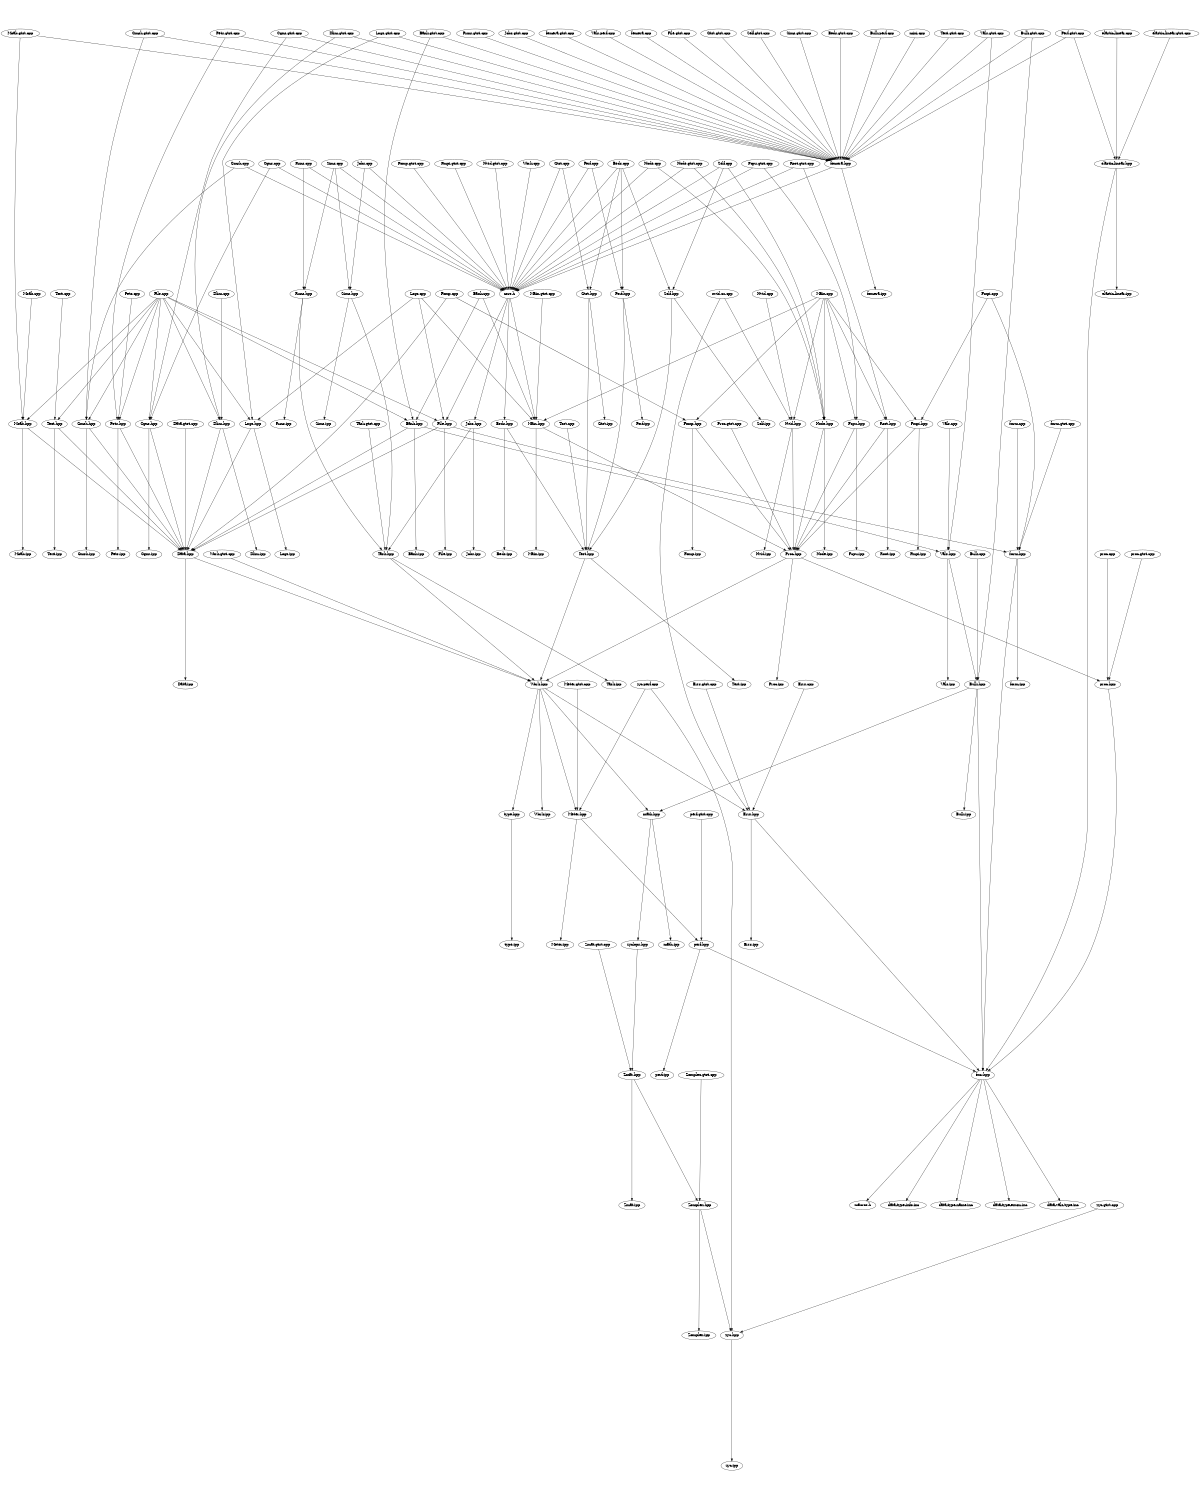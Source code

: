 digraph "source tree" {
    overlap=scale;
    size="8,10";
    ratio="fill";
    fontsize="16";
    fontname="Helvetica";
	clusterrank="local";
	"Text.hpp" -> "Text.ipp"
	"Runs.cpp" -> "Runs.hpp"
	"nvid.cu.cpp" -> "Nvid.hpp"
	"Moab.hpp" -> "Data.hpp"
	"Work.hpp" -> "Work.ipp"
	"Gmsh.hpp" -> "Gmsh.ipp"
	"zyc.hpp" -> "zyc.ipp"
	"Sims.hpp" -> "Task.hpp"
	"fmr.hpp" -> "data-type-info.inc"
	"Task.hpp" -> "Task.ipp"
	"Main.cpp" -> "Nvid.hpp"
	"Sims.cpp" -> "Runs.hpp"
	"Moab.gtst.cpp" -> "Moab.hpp"
	"Cgns.gtst.cpp" -> "Cgns.hpp"
	"Proc.hpp" -> "proc.hpp"
	"type.hpp" -> "type.ipp"
	"Node.gtst.cpp" -> "core.h"
	"Nvid.hpp" -> "Proc.hpp"
	"Dlim.gtst.cpp" -> "femera.hpp"
	"femera.hpp" -> "core.h"
	"Jobs.gtst.cpp" -> "femera.hpp"
	"Beds.cpp" -> "core.h"
	"Vals.hpp" -> "Bulk.hpp"
	"Runs.hpp" -> "Task.hpp"
	"Proc.gtst.cpp" -> "Proc.hpp"
	"Errs.hpp" -> "fmr.hpp"
	"Gtst.cpp" -> "Gtst.hpp"
	"Task.gtst.cpp" -> "Task.hpp"
	"fmr.hpp" -> "data-type-name.inc"
	"Pets.gtst.cpp" -> "Pets.hpp"
	"Jobs.cpp" -> "core.h"
	"Work.hpp" -> "Errs.hpp"
	"femera.gtst.cpp" -> "femera.hpp"
	"Nvid.cpp" -> "Nvid.hpp"
	"Node.hpp" -> "Proc.hpp"
	"Bank.gtst.cpp" -> "Bank.hpp"
	"Self.cpp" -> "Node.hpp"
	"Fomp.cpp" -> "Data.hpp"
	"Fcpu.gtst.cpp" -> "Fcpu.hpp"
	"Main.cpp" -> "Node.hpp"
	"Errs.cpp" -> "Errs.hpp"
	"Dlim.cpp" -> "Dlim.hpp"
	"Text.cpp" -> "Text.hpp"
	"Cgns.cpp" -> "core.h"
	"Bank.hpp" -> "Data.hpp"
	"Sims.hpp" -> "Sims.ipp"
	"Fmpi.cpp" -> "Fmpi.hpp"
	"perf.hpp" -> "fmr.hpp"
	"elastic-linear.gtst.cpp" -> "elastic-linear.hpp"
	"Dlim.gtst.cpp" -> "Dlim.hpp"
	"Root.hpp" -> "Root.ipp"
	"Self.cpp" -> "Self.hpp"
	"File.cpp" -> "File.hpp"
	"Pets.gtst.cpp" -> "femera.hpp"
	"Fcpu.hpp" -> "Fcpu.ipp"
	"Node.cpp" -> "core.h"
	"Jobs.cpp" -> "Sims.hpp"
	"Beds.cpp" -> "Self.hpp"
	"Gmsh.hpp" -> "Data.hpp"
	"elastic-linear.hpp" -> "fmr.hpp"
	"Gmsh.gtst.cpp" -> "femera.hpp"
	"Gtst.hpp" -> "Gtst.ipp"
	"form.hpp" -> "fmr.hpp"
	"nvid.cu.cpp" -> "Errs.hpp"
	"Nvid.hpp" -> "Nvid.ipp"
	"Vals.perf.cpp" -> "femera.hpp"
	"Root.gtst.cpp" -> "Root.hpp"
	"femera.cpp" -> "femera.hpp"
	"Perf.hpp" -> "Perf.ipp"
	"Gmsh.cpp" -> "Gmsh.hpp"
	"Main.hpp" -> "Main.ipp"
	"File.cpp" -> "Gmsh.hpp"
	"Moab.cpp" -> "Moab.hpp"
	"Beds.cpp" -> "Gtst.hpp"
	"Main.cpp" -> "Main.hpp"
	"Sims.cpp" -> "Sims.hpp"
	"Logs.cpp" -> "File.hpp"
	"File.cpp" -> "Dlim.hpp"
	"Pets.cpp" -> "Pets.hpp"
	"Node.hpp" -> "Node.ipp"
	"Zmat.gtst.cpp" -> "Zmat.hpp"
	"Bulk.hpp" -> "Bulk.ipp"
	"File.cpp" -> "Logs.hpp"
	"File.hpp" -> "File.ipp"
	"Beds.hpp" -> "Test.hpp"
	"Fomp.hpp" -> "Proc.hpp"
	"Node.cpp" -> "Node.hpp"
	"Bank.hpp" -> "Vals.hpp"
	"femera.hpp" -> "femera.ipp"
	"File.gtst.cpp" -> "femera.hpp"
	"zyc.gtst.cpp" -> "zyc.hpp"
	"Sims.cpp" -> "core.h"
	"proc.gtst.cpp" -> "proc.hpp"
	"Bank.hpp" -> "Bank.ipp"
	"Perf.cpp" -> "Perf.hpp"
	"Gtst.gtst.cpp" -> "femera.hpp"
	"Fomp.cpp" -> "Fomp.hpp"
	"math.hpp" -> "zyclops.hpp"
	"Work.hpp" -> "type.hpp"
	"perf.gtst.cpp" -> "perf.hpp"
	"Self.hpp" -> "Test.hpp"
	"Bank.cpp" -> "Bank.hpp"
	"Gmsh.cpp" -> "core.h"
	"Data.hpp" -> "Data.ipp"
	"Fcpu.gtst.cpp" -> "core.h"
	"Fomp.gtst.cpp" -> "core.h"
	"zyc.perf.cpp" -> "Meter.hpp"
	"File.cpp" -> "Text.hpp"
	"fmr.hpp" -> "data-type-enum.inc"
	"Jobs.hpp" -> "Task.hpp"
	"Zomplex.gtst.cpp" -> "Zomplex.hpp"
	"File.hpp" -> "form.hpp"
	"core.h" -> "Jobs.hpp"
	"Meter.gtst.cpp" -> "Meter.hpp"
	"Cgns.cpp" -> "Cgns.hpp"
	"Test.hpp" -> "Test.ipp"
	"Vals.gtst.cpp" -> "Vals.hpp"
	"Self.gtst.cpp" -> "femera.hpp"
	"form.gtst.cpp" -> "form.hpp"
	"Runs.hpp" -> "Runs.ipp"
	"Meter.hpp" -> "Meter.ipp"
	"Self.cpp" -> "core.h"
	"core.h" -> "File.hpp"
	"Main.cpp" -> "Root.hpp"
	"Work.hpp" -> "math.hpp"
	"Gmsh.gtst.cpp" -> "Gmsh.hpp"
	"File.cpp" -> "Pets.hpp"
	"Zomplex.hpp" -> "Zomplex.ipp"
	"Perf.gtst.cpp" -> "elastic-linear.hpp"
	"Text.hpp" -> "Data.hpp"
	"core.h" -> "Beds.hpp"
	"Bulk.cpp" -> "Bulk.hpp"
	"Vals.cpp" -> "Vals.hpp"
	"Zmat.hpp" -> "Zmat.ipp"
	"Cgns.gtst.cpp" -> "femera.hpp"
	"Zmat.hpp" -> "Zomplex.hpp"
	"Sims.gtst.cpp" -> "femera.hpp"
	"Bank.cpp" -> "Main.hpp"
	"Main.cpp" -> "Fmpi.hpp"
	"Fcpu.hpp" -> "Proc.hpp"
	"Logs.hpp" -> "Data.hpp"
	"Beds.gtst.cpp" -> "femera.hpp"
	"Root.hpp" -> "Proc.hpp"
	"Root.gtst.cpp" -> "core.h"
	"File.cpp" -> "Bank.hpp"
	"Fmpi.hpp" -> "Proc.hpp"
	"Cgns.hpp" -> "Cgns.ipp"
	"Fmpi.hpp" -> "Fmpi.ipp"
	"Moab.gtst.cpp" -> "femera.hpp"
	"Proc.hpp" -> "Work.hpp"
	"Logs.cpp" -> "Main.hpp"
	"math.hpp" -> "math.ipp"
	"Runs.cpp" -> "core.h"
	"elastic-linear.hpp" -> "elastic-linear.ipp"
	"Fmpi.gtst.cpp" -> "core.h"
	"Test.cpp" -> "Test.hpp"
	"Logs.cpp" -> "Logs.hpp"
	"Perf.cpp" -> "core.h"
	"fmr.hpp" -> "data-vals-type.inc"
	"Data.gtst.cpp" -> "Data.hpp"
	"Dlim.hpp" -> "Data.hpp"
	"Main.cpp" -> "Fcpu.hpp"
	"proc.hpp" -> "fmr.hpp"
	"Self.hpp" -> "Self.ipp"
	"Node.gtst.cpp" -> "Node.hpp"
	"File.cpp" -> "Moab.hpp"
	"Logs.gtst.cpp" -> "Logs.hpp"
	"Bulk.perf.cpp" -> "femera.hpp"
	"mini.cpp" -> "femera.hpp"
	"Bulk.gtst.cpp" -> "Bulk.hpp"
	"perf.hpp" -> "perf.ipp"
	"form.hpp" -> "form.ipp"
	"Pets.hpp" -> "Pets.ipp"
	"Gtst.hpp" -> "Test.hpp"
	"File.hpp" -> "Data.hpp"
	"Text.gtst.cpp" -> "femera.hpp"
	"Bank.gtst.cpp" -> "femera.hpp"
	"Bulk.hpp" -> "fmr.hpp"
	"Logs.hpp" -> "Logs.ipp"
	"Vals.hpp" -> "Vals.ipp"
	"Bulk.gtst.cpp" -> "femera.hpp"
	"Proc.hpp" -> "Proc.ipp"
	"Work.hpp" -> "Meter.hpp"
	"fmr.hpp" -> "macros.h"
	"Zomplex.hpp" -> "zyc.hpp"
	"proc.cpp" -> "proc.hpp"
	"Logs.gtst.cpp" -> "femera.hpp"
	"Main.gtst.cpp" -> "Main.hpp"
	"Data.hpp" -> "Work.hpp"
	"Vals.gtst.cpp" -> "femera.hpp"
	"Task.hpp" -> "Work.hpp"
	"zyc.perf.cpp" -> "zyc.hpp"
	"Runs.gtst.cpp" -> "femera.hpp"
	"File.cpp" -> "Cgns.hpp"
	"form.cpp" -> "form.hpp"
	"Moab.hpp" -> "Moab.ipp"
	"Main.hpp" -> "Proc.hpp"
	"Work.gtst.cpp" -> "Work.hpp"
	"elastic-linear.cpp" -> "elastic-linear.hpp"
	"Gtst.cpp" -> "core.h"
	"Nvid.gtst.cpp" -> "core.h"
	"Bulk.hpp" -> "math.hpp"
	"Meter.hpp" -> "perf.hpp"
	"Test.hpp" -> "Work.hpp"
	"Perf.hpp" -> "Test.hpp"
	"Beds.cpp" -> "Perf.hpp"
	"Main.cpp" -> "Fomp.hpp"
	"Cgns.hpp" -> "Data.hpp"
	"core.h" -> "Main.hpp"
	"Pets.hpp" -> "Data.hpp"
	"Perf.gtst.cpp" -> "femera.hpp"
	"Jobs.hpp" -> "Jobs.ipp"
	"Fomp.hpp" -> "Fomp.ipp"
	"Dlim.hpp" -> "Dlim.ipp"
	"Errs.gtst.cpp" -> "Errs.hpp"
	"Fmpi.cpp" -> "form.hpp"
	"Work.cpp" -> "core.h"
	"Errs.hpp" -> "Errs.ipp"
	"Beds.hpp" -> "Beds.ipp"
	"zyclops.hpp" -> "Zmat.hpp"
}
